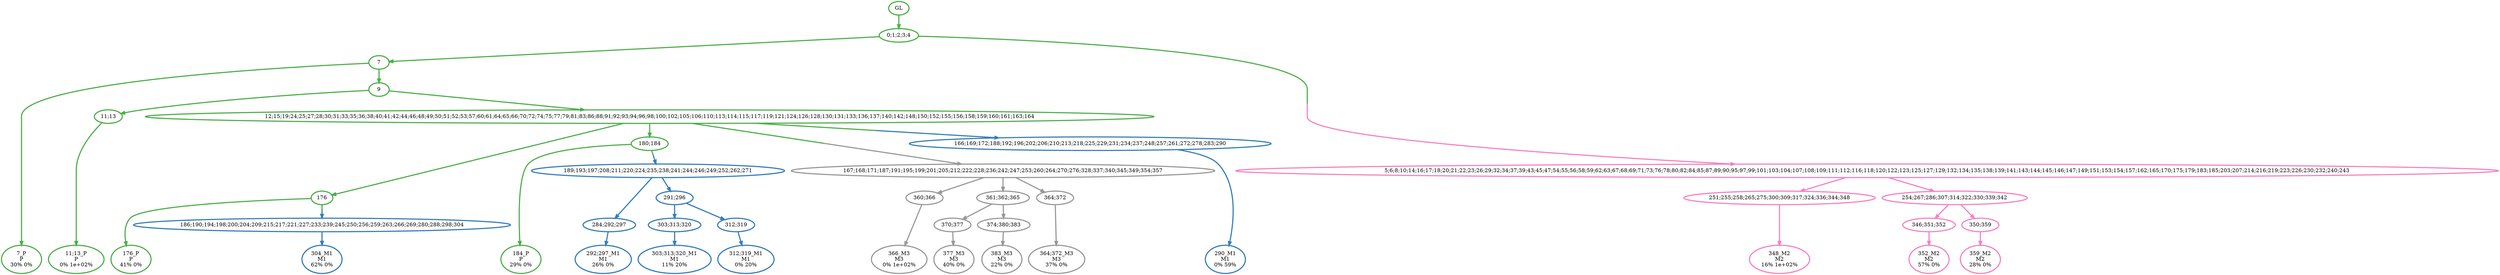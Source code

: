 digraph T {
	{
		rank=same
		38 [penwidth=3,colorscheme=set19,color=3,label="7_P\nP\n30% 0%"]
		35 [penwidth=3,colorscheme=set19,color=3,label="11;13_P\nP\n0% 1e+02%"]
		32 [penwidth=3,colorscheme=set19,color=3,label="176_P\nP\n41% 0%"]
		30 [penwidth=3,colorscheme=set19,color=3,label="184_P\nP\n29% 0%"]
		29 [penwidth=3,colorscheme=set19,color=2,label="290_M1\nM1\n0% 59%"]
		28 [penwidth=3,colorscheme=set19,color=2,label="304_M1\nM1\n62% 0%"]
		26 [penwidth=3,colorscheme=set19,color=2,label="292;297_M1\nM1\n26% 0%"]
		23 [penwidth=3,colorscheme=set19,color=2,label="303;313;320_M1\nM1\n11% 20%"]
		21 [penwidth=3,colorscheme=set19,color=2,label="312;319_M1\nM1\n0% 20%"]
		19 [penwidth=3,colorscheme=set19,color=8,label="348_M2\nM2\n16% 1e+02%"]
		16 [penwidth=3,colorscheme=set19,color=8,label="352_M2\nM2\n57% 0%"]
		14 [penwidth=3,colorscheme=set19,color=8,label="359_M2\nM2\n28% 0%"]
		12 [penwidth=3,colorscheme=set19,color=9,label="366_M3\nM3\n0% 1e+02%"]
		9 [penwidth=3,colorscheme=set19,color=9,label="377_M3\nM3\n40% 0%"]
		7 [penwidth=3,colorscheme=set19,color=9,label="383_M3\nM3\n22% 0%"]
		5 [penwidth=3,colorscheme=set19,color=9,label="364;372_M3\nM3\n37% 0%"]
	}
	41 [penwidth=3,colorscheme=set19,color=3,label="GL"]
	40 [penwidth=3,colorscheme=set19,color=3,label="0;1;2;3;4"]
	39 [penwidth=3,colorscheme=set19,color=3,label="7"]
	37 [penwidth=3,colorscheme=set19,color=3,label="9"]
	36 [penwidth=3,colorscheme=set19,color=3,label="11;13"]
	34 [penwidth=3,colorscheme=set19,color=3,label="12;15;19;24;25;27;28;30;31;33;35;36;38;40;41;42;44;46;48;49;50;51;52;53;57;60;61;64;65;66;70;72;74;75;77;79;81;83;86;88;91;92;93;94;96;98;100;102;105;106;110;113;114;115;117;119;121;124;126;128;130;131;133;136;137;140;142;148;150;152;155;156;158;159;160;161;163;164"]
	33 [penwidth=3,colorscheme=set19,color=3,label="176"]
	31 [penwidth=3,colorscheme=set19,color=3,label="180;184"]
	27 [penwidth=3,colorscheme=set19,color=2,label="284;292;297"]
	25 [penwidth=3,colorscheme=set19,color=2,label="291;296"]
	24 [penwidth=3,colorscheme=set19,color=2,label="303;313;320"]
	22 [penwidth=3,colorscheme=set19,color=2,label="312;319"]
	20 [penwidth=3,colorscheme=set19,color=8,label="251;255;258;265;275;300;309;317;324;336;344;348"]
	18 [penwidth=3,colorscheme=set19,color=8,label="254;267;286;307;314;322;330;339;342"]
	17 [penwidth=3,colorscheme=set19,color=8,label="346;351;352"]
	15 [penwidth=3,colorscheme=set19,color=8,label="350;359"]
	13 [penwidth=3,colorscheme=set19,color=9,label="360;366"]
	11 [penwidth=3,colorscheme=set19,color=9,label="361;362;365"]
	10 [penwidth=3,colorscheme=set19,color=9,label="370;377"]
	8 [penwidth=3,colorscheme=set19,color=9,label="374;380;383"]
	6 [penwidth=3,colorscheme=set19,color=9,label="364;372"]
	4 [penwidth=3,colorscheme=set19,color=9,label="167;168;171;187;191;195;199;201;205;212;222;228;236;242;247;253;260;264;270;276;328;337;340;345;349;354;357"]
	3 [penwidth=3,colorscheme=set19,color=2,label="186;190;194;198;200;204;209;215;217;221;227;233;239;245;250;256;259;263;266;269;280;288;298;304"]
	2 [penwidth=3,colorscheme=set19,color=2,label="189;193;197;208;211;220;224;235;238;241;244;246;249;252;262;271"]
	1 [penwidth=3,colorscheme=set19,color=2,label="166;169;172;188;192;196;202;206;210;213;218;225;229;231;234;237;248;257;261;272;278;283;290"]
	0 [penwidth=3,colorscheme=set19,color=8,label="5;6;8;10;14;16;17;18;20;21;22;23;26;29;32;34;37;39;43;45;47;54;55;56;58;59;62;63;67;68;69;71;73;76;78;80;82;84;85;87;89;90;95;97;99;101;103;104;107;108;109;111;112;116;118;120;122;123;125;127;129;132;134;135;138;139;141;143;144;145;146;147;149;151;153;154;157;162;165;170;175;179;183;185;203;207;214;216;219;223;226;230;232;240;243"]
	41 -> 40 [penwidth=3,colorscheme=set19,color=3]
	40 -> 39 [penwidth=3,colorscheme=set19,color=3]
	40 -> 0 [penwidth=3,colorscheme=set19,color="3;0.5:8"]
	39 -> 38 [penwidth=3,colorscheme=set19,color=3]
	39 -> 37 [penwidth=3,colorscheme=set19,color=3]
	37 -> 36 [penwidth=3,colorscheme=set19,color=3]
	37 -> 34 [penwidth=3,colorscheme=set19,color=3]
	36 -> 35 [penwidth=3,colorscheme=set19,color=3]
	34 -> 33 [penwidth=3,colorscheme=set19,color=3]
	34 -> 31 [penwidth=3,colorscheme=set19,color=3]
	34 -> 4 [penwidth=3,colorscheme=set19,color="3;0.5:9"]
	34 -> 1 [penwidth=3,colorscheme=set19,color="3;0.5:2"]
	33 -> 32 [penwidth=3,colorscheme=set19,color=3]
	33 -> 3 [penwidth=3,colorscheme=set19,color="3;0.5:2"]
	31 -> 30 [penwidth=3,colorscheme=set19,color=3]
	31 -> 2 [penwidth=3,colorscheme=set19,color="3;0.5:2"]
	27 -> 26 [penwidth=3,colorscheme=set19,color=2]
	25 -> 24 [penwidth=3,colorscheme=set19,color=2]
	25 -> 22 [penwidth=3,colorscheme=set19,color=2]
	24 -> 23 [penwidth=3,colorscheme=set19,color=2]
	22 -> 21 [penwidth=3,colorscheme=set19,color=2]
	20 -> 19 [penwidth=3,colorscheme=set19,color=8]
	18 -> 15 [penwidth=3,colorscheme=set19,color=8]
	18 -> 17 [penwidth=3,colorscheme=set19,color=8]
	17 -> 16 [penwidth=3,colorscheme=set19,color=8]
	15 -> 14 [penwidth=3,colorscheme=set19,color=8]
	13 -> 12 [penwidth=3,colorscheme=set19,color=9]
	11 -> 8 [penwidth=3,colorscheme=set19,color=9]
	11 -> 10 [penwidth=3,colorscheme=set19,color=9]
	10 -> 9 [penwidth=3,colorscheme=set19,color=9]
	8 -> 7 [penwidth=3,colorscheme=set19,color=9]
	6 -> 5 [penwidth=3,colorscheme=set19,color=9]
	4 -> 13 [penwidth=3,colorscheme=set19,color=9]
	4 -> 11 [penwidth=3,colorscheme=set19,color=9]
	4 -> 6 [penwidth=3,colorscheme=set19,color=9]
	3 -> 28 [penwidth=3,colorscheme=set19,color=2]
	2 -> 27 [penwidth=3,colorscheme=set19,color=2]
	2 -> 25 [penwidth=3,colorscheme=set19,color=2]
	1 -> 29 [penwidth=3,colorscheme=set19,color=2]
	0 -> 20 [penwidth=3,colorscheme=set19,color=8]
	0 -> 18 [penwidth=3,colorscheme=set19,color=8]
}
